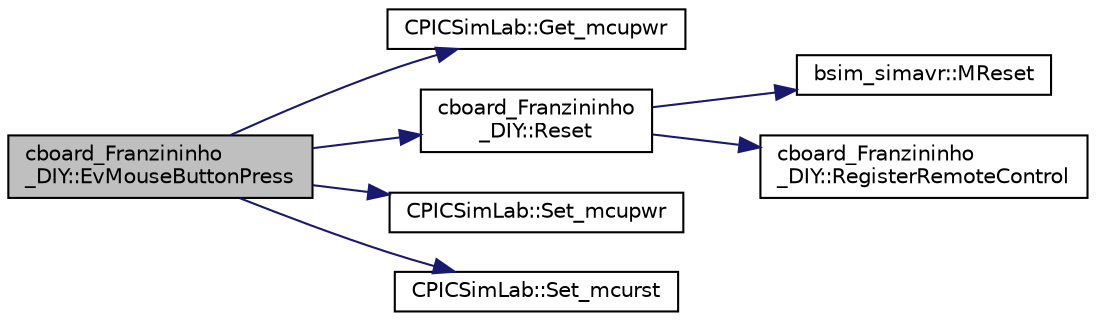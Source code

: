 digraph "cboard_Franzininho_DIY::EvMouseButtonPress"
{
 // LATEX_PDF_SIZE
  edge [fontname="Helvetica",fontsize="10",labelfontname="Helvetica",labelfontsize="10"];
  node [fontname="Helvetica",fontsize="10",shape=record];
  rankdir="LR";
  Node1 [label="cboard_Franzininho\l_DIY::EvMouseButtonPress",height=0.2,width=0.4,color="black", fillcolor="grey75", style="filled", fontcolor="black",tooltip="Event on the board."];
  Node1 -> Node2 [color="midnightblue",fontsize="10",style="solid",fontname="Helvetica"];
  Node2 [label="CPICSimLab::Get_mcupwr",height=0.2,width=0.4,color="black", fillcolor="white", style="filled",URL="$class_c_p_i_c_sim_lab.html#aac9970694b88fb7fae9f99fb3d3a5403",tooltip="Return actual power status of microcontroller ON/OFF."];
  Node1 -> Node3 [color="midnightblue",fontsize="10",style="solid",fontname="Helvetica"];
  Node3 [label="cboard_Franzininho\l_DIY::Reset",height=0.2,width=0.4,color="black", fillcolor="white", style="filled",URL="$classcboard___franzininho___d_i_y.html#a075e49cea6b98a20588b6ba3a0426aab",tooltip="Reset board status."];
  Node3 -> Node4 [color="midnightblue",fontsize="10",style="solid",fontname="Helvetica"];
  Node4 [label="bsim_simavr::MReset",height=0.2,width=0.4,color="black", fillcolor="white", style="filled",URL="$classbsim__simavr.html#a127738c7f49db4ff7ddea8f24085ffad",tooltip="board microcontroller reset"];
  Node3 -> Node5 [color="midnightblue",fontsize="10",style="solid",fontname="Helvetica"];
  Node5 [label="cboard_Franzininho\l_DIY::RegisterRemoteControl",height=0.2,width=0.4,color="black", fillcolor="white", style="filled",URL="$classcboard___franzininho___d_i_y.html#a6cb48a2dd7cab87bcbb3d5d72a7300aa",tooltip="Register remote control variables."];
  Node1 -> Node6 [color="midnightblue",fontsize="10",style="solid",fontname="Helvetica"];
  Node6 [label="CPICSimLab::Set_mcupwr",height=0.2,width=0.4,color="black", fillcolor="white", style="filled",URL="$class_c_p_i_c_sim_lab.html#a3d48a79d4835b85f63ff31b2d30a2c7e",tooltip="Set the power status of microcontroller ON/OFF."];
  Node1 -> Node7 [color="midnightblue",fontsize="10",style="solid",fontname="Helvetica"];
  Node7 [label="CPICSimLab::Set_mcurst",height=0.2,width=0.4,color="black", fillcolor="white", style="filled",URL="$class_c_p_i_c_sim_lab.html#a260bf50fe760fe92583b3546e7053c4d",tooltip="Set mcu rst flag (inform simulator about mcu reset state)"];
}

